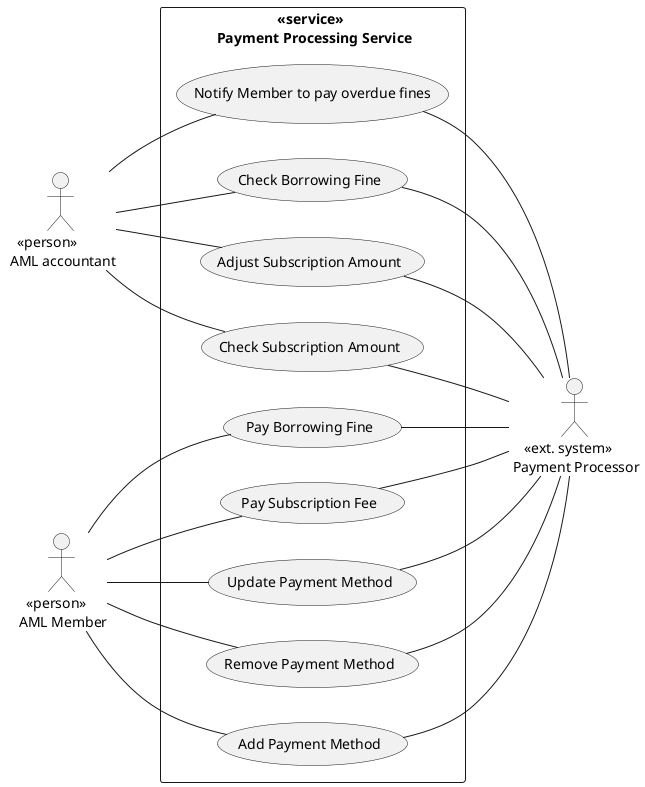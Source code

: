 @startuml payment-processing

left to right direction

rectangle "<<service>> \n Payment Processing Service" {
    (Add Payment Method) as add_payment
    (Remove Payment Method) as remove_payment
    (Update Payment Method) as update_payment
    (Pay Subscription Fee) as pay_subscription
    (Pay Borrowing Fine) as pay_fine
    (Notify Member to pay overdue fines) as notify_member 
    (Check Borrowing Fine) as check_fine
    (Adjust Subscription Amount) as subscription_adjusted
    (Check Subscription Amount) as subscription_received 
}

:   <<person>> \n AML accountant: as aml_accountant
:   <<person>> \n AML Member: as aml_member
:    <<ext. system>> \n Payment Processor: as payment_processor

aml_member -- add_payment
aml_member -- remove_payment
aml_member -- update_payment
aml_member -- pay_subscription
aml_member -- pay_fine

aml_accountant -- subscription_received
aml_accountant -- subscription_adjusted
aml_accountant -- check_fine
aml_accountant -- notify_member

payment_processor -u- add_payment
payment_processor -u- remove_payment
payment_processor -u- update_payment
payment_processor -u- pay_subscription
payment_processor -u- pay_fine

payment_processor -u- subscription_received
payment_processor -u- subscription_adjusted
payment_processor -u- check_fine
payment_processor -u- notify_member

@enduml
